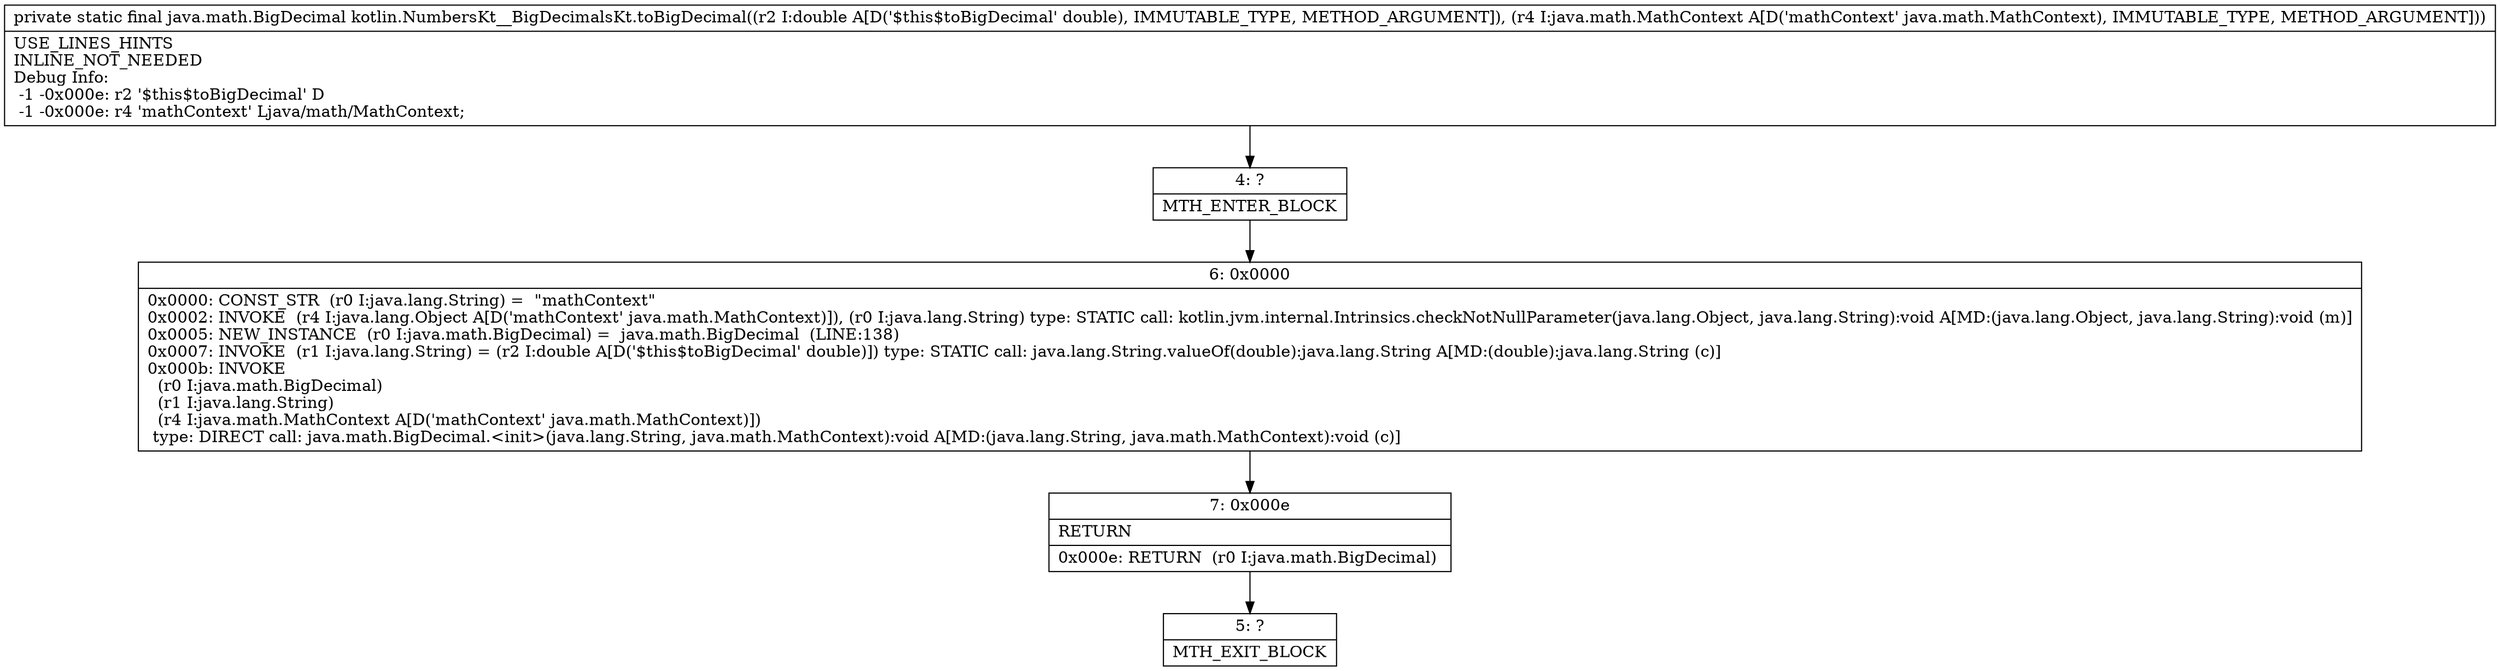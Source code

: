digraph "CFG forkotlin.NumbersKt__BigDecimalsKt.toBigDecimal(DLjava\/math\/MathContext;)Ljava\/math\/BigDecimal;" {
Node_4 [shape=record,label="{4\:\ ?|MTH_ENTER_BLOCK\l}"];
Node_6 [shape=record,label="{6\:\ 0x0000|0x0000: CONST_STR  (r0 I:java.lang.String) =  \"mathContext\" \l0x0002: INVOKE  (r4 I:java.lang.Object A[D('mathContext' java.math.MathContext)]), (r0 I:java.lang.String) type: STATIC call: kotlin.jvm.internal.Intrinsics.checkNotNullParameter(java.lang.Object, java.lang.String):void A[MD:(java.lang.Object, java.lang.String):void (m)]\l0x0005: NEW_INSTANCE  (r0 I:java.math.BigDecimal) =  java.math.BigDecimal  (LINE:138)\l0x0007: INVOKE  (r1 I:java.lang.String) = (r2 I:double A[D('$this$toBigDecimal' double)]) type: STATIC call: java.lang.String.valueOf(double):java.lang.String A[MD:(double):java.lang.String (c)]\l0x000b: INVOKE  \l  (r0 I:java.math.BigDecimal)\l  (r1 I:java.lang.String)\l  (r4 I:java.math.MathContext A[D('mathContext' java.math.MathContext)])\l type: DIRECT call: java.math.BigDecimal.\<init\>(java.lang.String, java.math.MathContext):void A[MD:(java.lang.String, java.math.MathContext):void (c)]\l}"];
Node_7 [shape=record,label="{7\:\ 0x000e|RETURN\l|0x000e: RETURN  (r0 I:java.math.BigDecimal) \l}"];
Node_5 [shape=record,label="{5\:\ ?|MTH_EXIT_BLOCK\l}"];
MethodNode[shape=record,label="{private static final java.math.BigDecimal kotlin.NumbersKt__BigDecimalsKt.toBigDecimal((r2 I:double A[D('$this$toBigDecimal' double), IMMUTABLE_TYPE, METHOD_ARGUMENT]), (r4 I:java.math.MathContext A[D('mathContext' java.math.MathContext), IMMUTABLE_TYPE, METHOD_ARGUMENT]))  | USE_LINES_HINTS\lINLINE_NOT_NEEDED\lDebug Info:\l  \-1 \-0x000e: r2 '$this$toBigDecimal' D\l  \-1 \-0x000e: r4 'mathContext' Ljava\/math\/MathContext;\l}"];
MethodNode -> Node_4;Node_4 -> Node_6;
Node_6 -> Node_7;
Node_7 -> Node_5;
}

